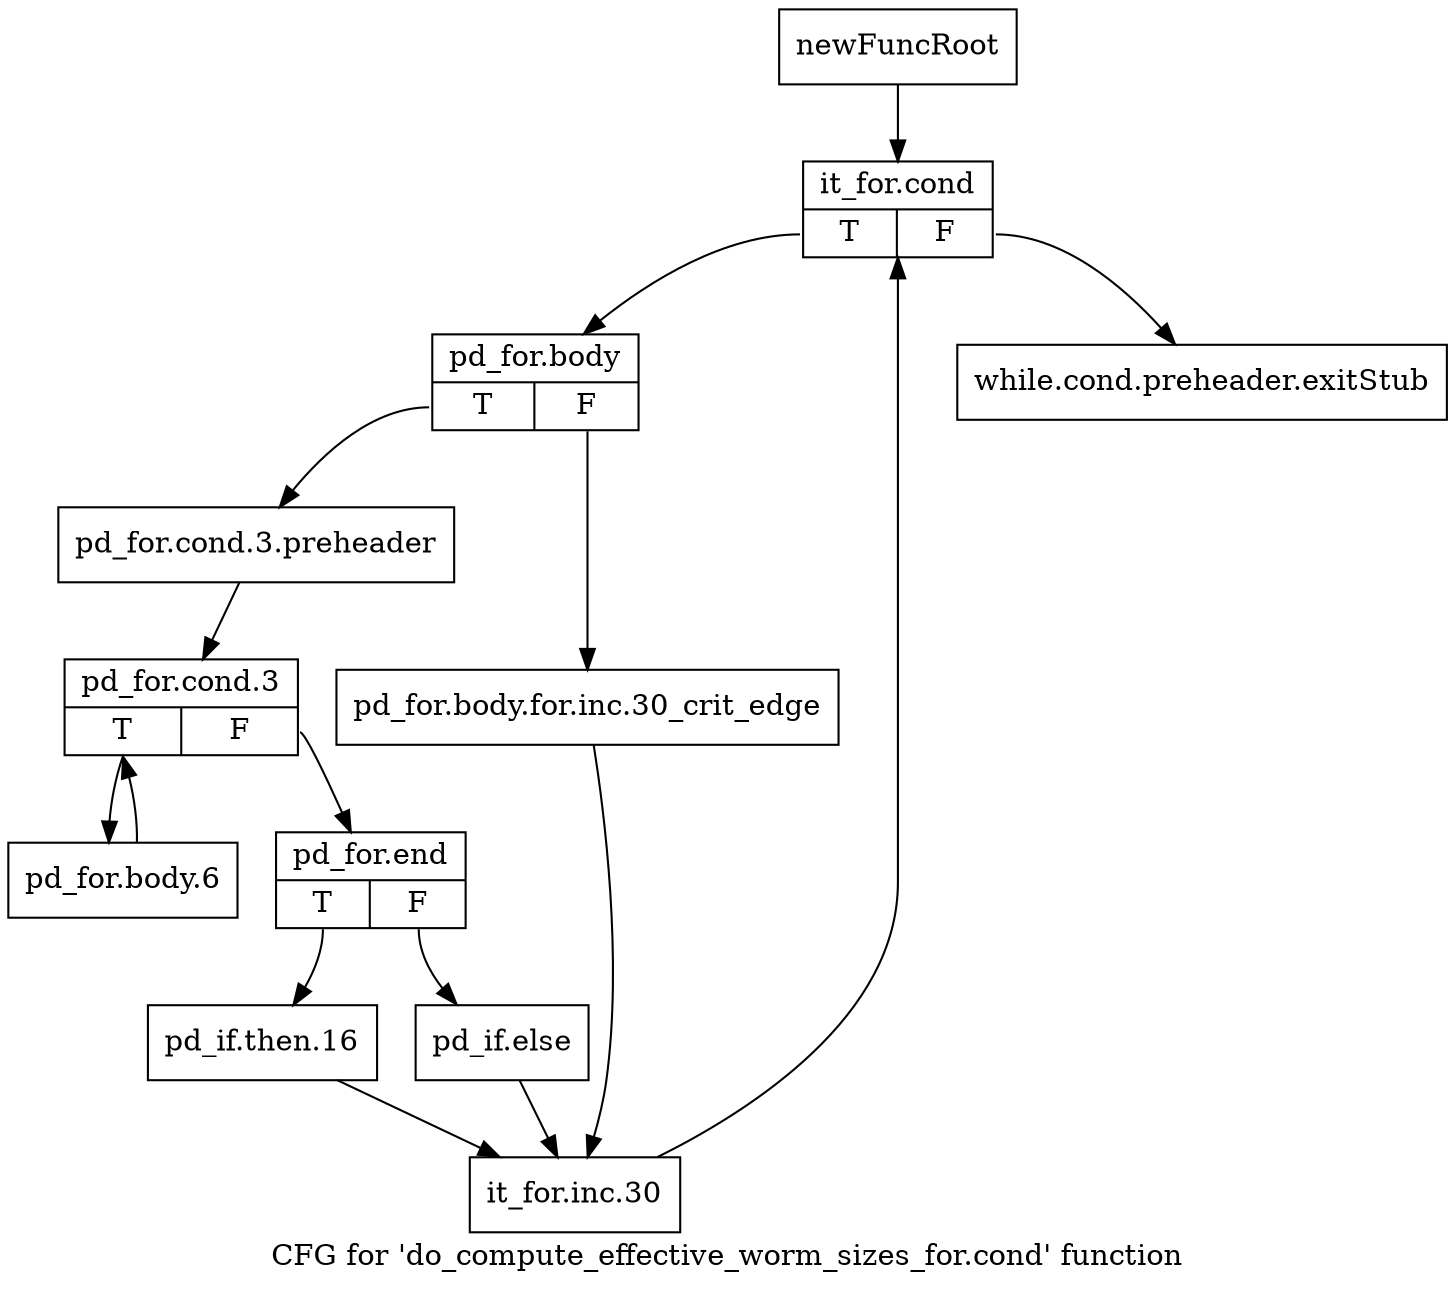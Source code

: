digraph "CFG for 'do_compute_effective_worm_sizes_for.cond' function" {
	label="CFG for 'do_compute_effective_worm_sizes_for.cond' function";

	Node0x470ec30 [shape=record,label="{newFuncRoot}"];
	Node0x470ec30 -> Node0x470ecd0;
	Node0x470ec80 [shape=record,label="{while.cond.preheader.exitStub}"];
	Node0x470ecd0 [shape=record,label="{it_for.cond|{<s0>T|<s1>F}}"];
	Node0x470ecd0:s0 -> Node0x470ed20;
	Node0x470ecd0:s1 -> Node0x470ec80;
	Node0x470ed20 [shape=record,label="{pd_for.body|{<s0>T|<s1>F}}"];
	Node0x470ed20:s0 -> Node0x470edc0;
	Node0x470ed20:s1 -> Node0x470ed70;
	Node0x470ed70 [shape=record,label="{pd_for.body.for.inc.30_crit_edge}"];
	Node0x470ed70 -> Node0x4710070;
	Node0x470edc0 [shape=record,label="{pd_for.cond.3.preheader}"];
	Node0x470edc0 -> Node0x470ee10;
	Node0x470ee10 [shape=record,label="{pd_for.cond.3|{<s0>T|<s1>F}}"];
	Node0x470ee10:s0 -> Node0x47100c0;
	Node0x470ee10:s1 -> Node0x470ee60;
	Node0x470ee60 [shape=record,label="{pd_for.end|{<s0>T|<s1>F}}"];
	Node0x470ee60:s0 -> Node0x470eeb0;
	Node0x470ee60:s1 -> Node0x4708b00;
	Node0x4708b00 [shape=record,label="{pd_if.else}"];
	Node0x4708b00 -> Node0x4710070;
	Node0x470eeb0 [shape=record,label="{pd_if.then.16}"];
	Node0x470eeb0 -> Node0x4710070;
	Node0x4710070 [shape=record,label="{it_for.inc.30}"];
	Node0x4710070 -> Node0x470ecd0;
	Node0x47100c0 [shape=record,label="{pd_for.body.6}"];
	Node0x47100c0 -> Node0x470ee10;
}
